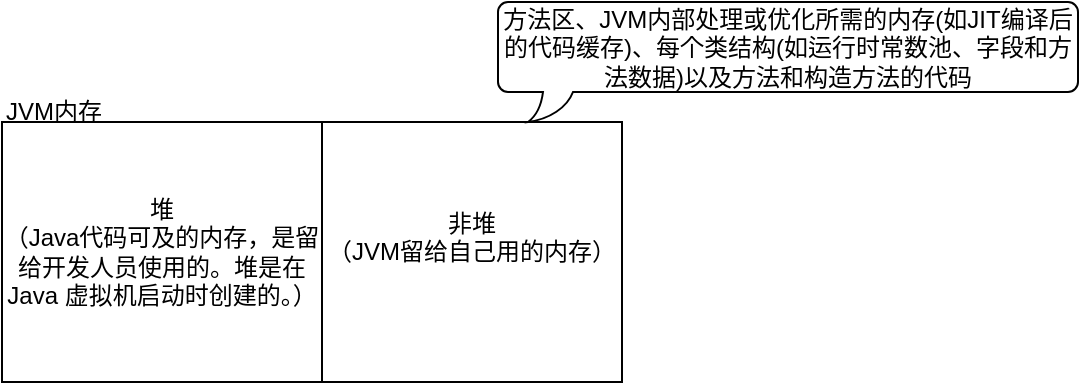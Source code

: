 <mxfile version="10.6.7" type="device"><diagram id="hNBNyu5t-uYur472OBIR" name="Page-1"><mxGraphModel dx="740" dy="1773" grid="1" gridSize="10" guides="1" tooltips="1" connect="1" arrows="1" fold="1" page="1" pageScale="1" pageWidth="827" pageHeight="1169" math="0" shadow="0"><root><mxCell id="0"/><mxCell id="1" parent="0"/><mxCell id="RjBgFaFmAgNBd8f-G7M4-1" value="堆&lt;br&gt;（Java代码可及的内存，是留给开发人员使用的。堆是在 Java 虚拟机启动时创建的。）&lt;br&gt;" style="rounded=0;whiteSpace=wrap;html=1;" vertex="1" parent="1"><mxGeometry x="20" y="20" width="160" height="130" as="geometry"/></mxCell><mxCell id="RjBgFaFmAgNBd8f-G7M4-2" value="JVM内存" style="text;html=1;resizable=0;points=[];autosize=1;align=left;verticalAlign=top;spacingTop=-4;" vertex="1" parent="1"><mxGeometry x="20" y="5" width="60" height="20" as="geometry"/></mxCell><mxCell id="RjBgFaFmAgNBd8f-G7M4-4" value="非堆&lt;br&gt;（JVM留给自己用的内存）&lt;br&gt;&lt;br&gt;" style="rounded=0;whiteSpace=wrap;html=1;" vertex="1" parent="1"><mxGeometry x="180" y="20" width="150" height="130" as="geometry"/></mxCell><mxCell id="RjBgFaFmAgNBd8f-G7M4-5" value="&lt;span&gt;方法区、JVM内部处理或优化所需的内存(如JIT编译后的代码缓存)、每个类结构(如运行时常数池、字段和方法数据)以及方法和构造方法的代码&lt;/span&gt;" style="whiteSpace=wrap;html=1;shape=mxgraph.basic.roundRectCallout;dx=30;dy=15;size=5;boundedLbl=1;" vertex="1" parent="1"><mxGeometry x="268" y="-40" width="290" height="60" as="geometry"/></mxCell></root></mxGraphModel></diagram></mxfile>